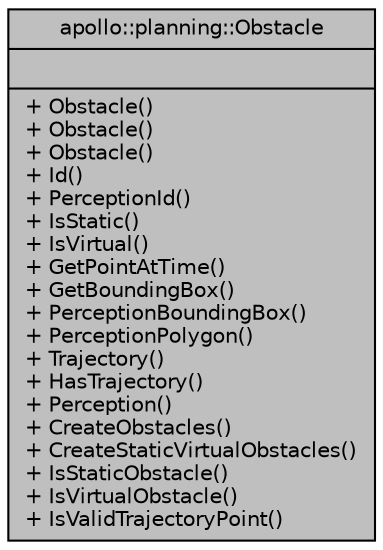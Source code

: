 digraph "apollo::planning::Obstacle"
{
  edge [fontname="Helvetica",fontsize="10",labelfontname="Helvetica",labelfontsize="10"];
  node [fontname="Helvetica",fontsize="10",shape=record];
  Node1 [label="{apollo::planning::Obstacle\n||+ Obstacle()\l+ Obstacle()\l+ Obstacle()\l+ Id()\l+ PerceptionId()\l+ IsStatic()\l+ IsVirtual()\l+ GetPointAtTime()\l+ GetBoundingBox()\l+ PerceptionBoundingBox()\l+ PerceptionPolygon()\l+ Trajectory()\l+ HasTrajectory()\l+ Perception()\l+ CreateObstacles()\l+ CreateStaticVirtualObstacles()\l+ IsStaticObstacle()\l+ IsVirtualObstacle()\l+ IsValidTrajectoryPoint()\l}",height=0.2,width=0.4,color="black", fillcolor="grey75", style="filled" fontcolor="black"];
}
